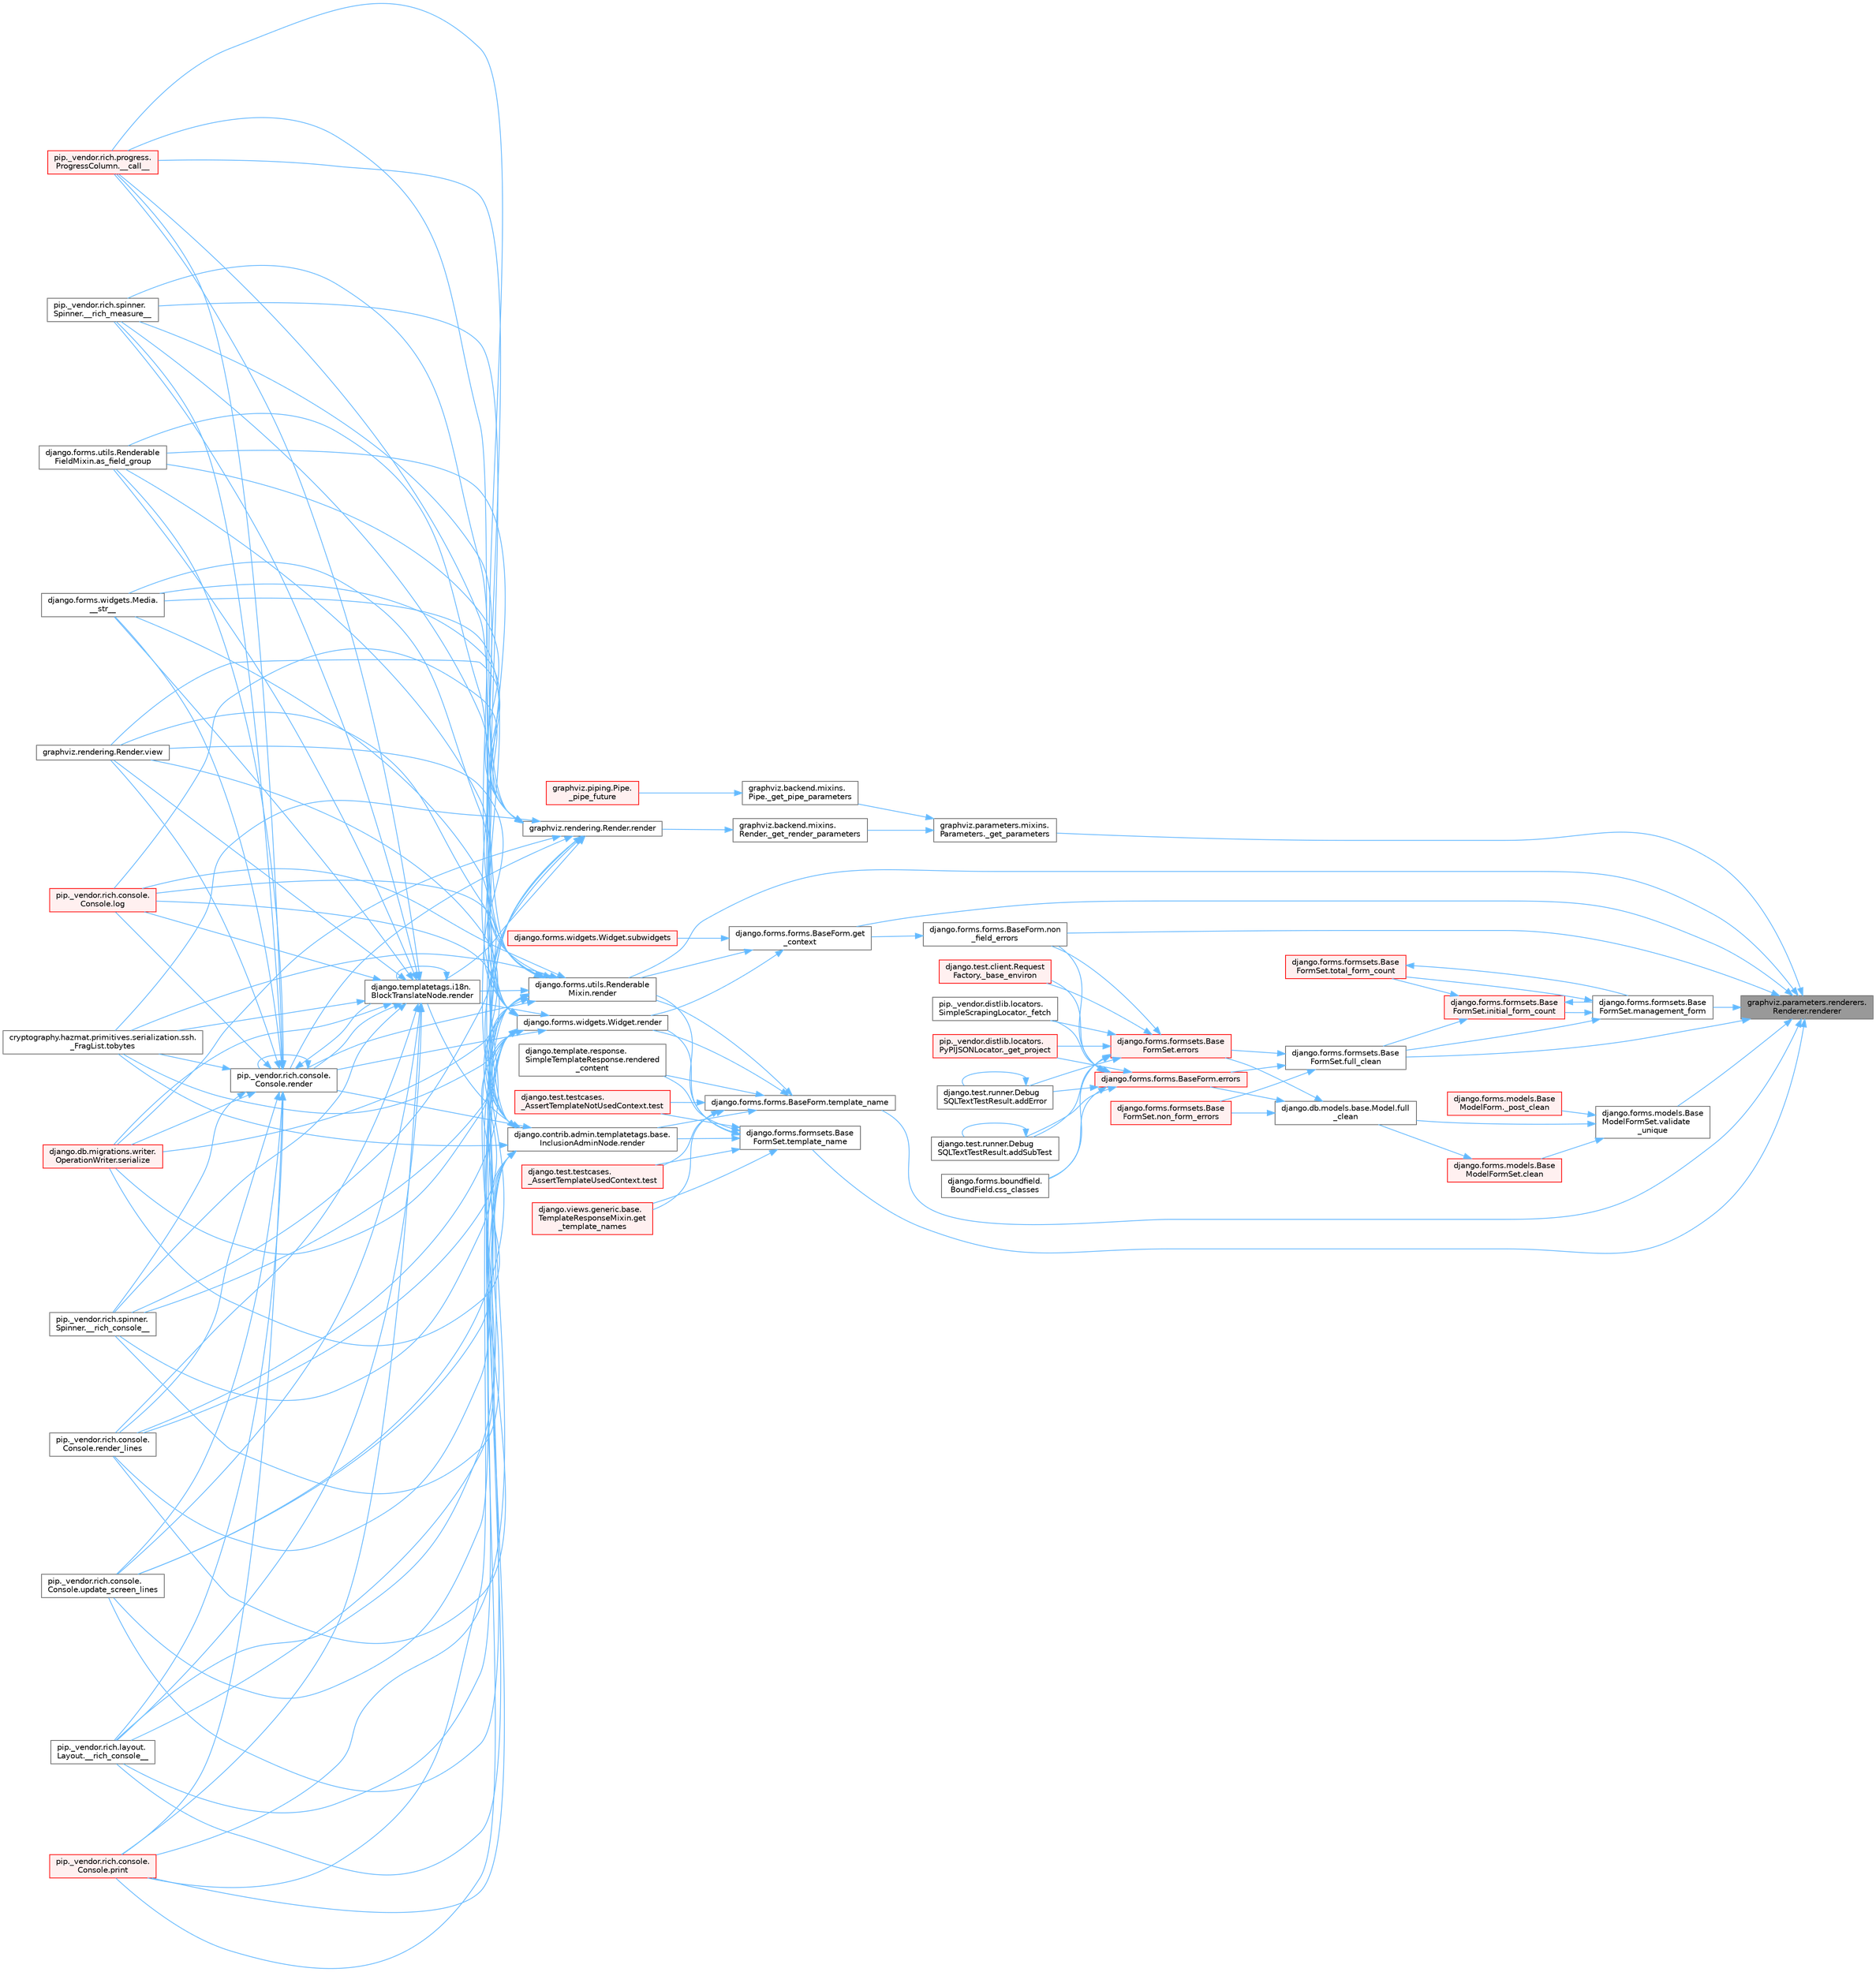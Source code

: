 digraph "graphviz.parameters.renderers.Renderer.renderer"
{
 // LATEX_PDF_SIZE
  bgcolor="transparent";
  edge [fontname=Helvetica,fontsize=10,labelfontname=Helvetica,labelfontsize=10];
  node [fontname=Helvetica,fontsize=10,shape=box,height=0.2,width=0.4];
  rankdir="RL";
  Node1 [id="Node000001",label="graphviz.parameters.renderers.\lRenderer.renderer",height=0.2,width=0.4,color="gray40", fillcolor="grey60", style="filled", fontcolor="black",tooltip=" "];
  Node1 -> Node2 [id="edge1_Node000001_Node000002",dir="back",color="steelblue1",style="solid",tooltip=" "];
  Node2 [id="Node000002",label="graphviz.parameters.mixins.\lParameters._get_parameters",height=0.2,width=0.4,color="grey40", fillcolor="white", style="filled",URL="$classgraphviz_1_1parameters_1_1mixins_1_1_parameters.html#afbdb3248258e4e956d5a7a5f70e60b27",tooltip=" "];
  Node2 -> Node3 [id="edge2_Node000002_Node000003",dir="back",color="steelblue1",style="solid",tooltip=" "];
  Node3 [id="Node000003",label="graphviz.backend.mixins.\lPipe._get_pipe_parameters",height=0.2,width=0.4,color="grey40", fillcolor="white", style="filled",URL="$classgraphviz_1_1backend_1_1mixins_1_1_pipe.html#a71c9b0c3410eae1975141f6c7774a1a0",tooltip=" "];
  Node3 -> Node4 [id="edge3_Node000003_Node000004",dir="back",color="steelblue1",style="solid",tooltip=" "];
  Node4 [id="Node000004",label="graphviz.piping.Pipe.\l_pipe_future",height=0.2,width=0.4,color="red", fillcolor="#FFF0F0", style="filled",URL="$classgraphviz_1_1piping_1_1_pipe.html#af8e945601764f6c1340dc13ff7606aab",tooltip=" "];
  Node2 -> Node10 [id="edge4_Node000002_Node000010",dir="back",color="steelblue1",style="solid",tooltip=" "];
  Node10 [id="Node000010",label="graphviz.backend.mixins.\lRender._get_render_parameters",height=0.2,width=0.4,color="grey40", fillcolor="white", style="filled",URL="$classgraphviz_1_1backend_1_1mixins_1_1_render.html#aedbcb99d10d2133f71d5f6671cbe257b",tooltip=" "];
  Node10 -> Node11 [id="edge5_Node000010_Node000011",dir="back",color="steelblue1",style="solid",tooltip=" "];
  Node11 [id="Node000011",label="graphviz.rendering.Render.render",height=0.2,width=0.4,color="grey40", fillcolor="white", style="filled",URL="$classgraphviz_1_1rendering_1_1_render.html#a0249d6538d64a6b59b1bed64d4636456",tooltip=" "];
  Node11 -> Node12 [id="edge6_Node000011_Node000012",dir="back",color="steelblue1",style="solid",tooltip=" "];
  Node12 [id="Node000012",label="pip._vendor.rich.progress.\lProgressColumn.__call__",height=0.2,width=0.4,color="red", fillcolor="#FFF0F0", style="filled",URL="$classpip_1_1__vendor_1_1rich_1_1progress_1_1_progress_column.html#ae0c399be74222f949edb0fa5324cf6ea",tooltip=" "];
  Node11 -> Node15 [id="edge7_Node000011_Node000015",dir="back",color="steelblue1",style="solid",tooltip=" "];
  Node15 [id="Node000015",label="pip._vendor.rich.layout.\lLayout.__rich_console__",height=0.2,width=0.4,color="grey40", fillcolor="white", style="filled",URL="$classpip_1_1__vendor_1_1rich_1_1layout_1_1_layout.html#ac39cb3d17d2b0324ee1b0dada41a3ebd",tooltip=" "];
  Node11 -> Node16 [id="edge8_Node000011_Node000016",dir="back",color="steelblue1",style="solid",tooltip=" "];
  Node16 [id="Node000016",label="pip._vendor.rich.spinner.\lSpinner.__rich_console__",height=0.2,width=0.4,color="grey40", fillcolor="white", style="filled",URL="$classpip_1_1__vendor_1_1rich_1_1spinner_1_1_spinner.html#a6883d8dced19ac48d4dfc74f776357fd",tooltip=" "];
  Node11 -> Node17 [id="edge9_Node000011_Node000017",dir="back",color="steelblue1",style="solid",tooltip=" "];
  Node17 [id="Node000017",label="pip._vendor.rich.spinner.\lSpinner.__rich_measure__",height=0.2,width=0.4,color="grey40", fillcolor="white", style="filled",URL="$classpip_1_1__vendor_1_1rich_1_1spinner_1_1_spinner.html#a89745682c823c44a31bae8e8d07869f5",tooltip=" "];
  Node11 -> Node18 [id="edge10_Node000011_Node000018",dir="back",color="steelblue1",style="solid",tooltip=" "];
  Node18 [id="Node000018",label="django.forms.widgets.Media.\l__str__",height=0.2,width=0.4,color="grey40", fillcolor="white", style="filled",URL="$classdjango_1_1forms_1_1widgets_1_1_media.html#ae1651710548a7d9f14f036d035012d21",tooltip=" "];
  Node11 -> Node19 [id="edge11_Node000011_Node000019",dir="back",color="steelblue1",style="solid",tooltip=" "];
  Node19 [id="Node000019",label="django.forms.utils.Renderable\lFieldMixin.as_field_group",height=0.2,width=0.4,color="grey40", fillcolor="white", style="filled",URL="$classdjango_1_1forms_1_1utils_1_1_renderable_field_mixin.html#a1e9a1b4f790ea694431554267fd5d74c",tooltip=" "];
  Node11 -> Node20 [id="edge12_Node000011_Node000020",dir="back",color="steelblue1",style="solid",tooltip=" "];
  Node20 [id="Node000020",label="pip._vendor.rich.console.\lConsole.log",height=0.2,width=0.4,color="red", fillcolor="#FFF0F0", style="filled",URL="$classpip_1_1__vendor_1_1rich_1_1console_1_1_console.html#af9c77e39f9413fc2b134c60cfa23b0f1",tooltip=" "];
  Node11 -> Node441 [id="edge13_Node000011_Node000441",dir="back",color="steelblue1",style="solid",tooltip=" "];
  Node441 [id="Node000441",label="pip._vendor.rich.console.\lConsole.print",height=0.2,width=0.4,color="red", fillcolor="#FFF0F0", style="filled",URL="$classpip_1_1__vendor_1_1rich_1_1console_1_1_console.html#af954370cdbb49236b597f2c11064549d",tooltip=" "];
  Node11 -> Node909 [id="edge14_Node000011_Node000909",dir="back",color="steelblue1",style="solid",tooltip=" "];
  Node909 [id="Node000909",label="django.templatetags.i18n.\lBlockTranslateNode.render",height=0.2,width=0.4,color="grey40", fillcolor="white", style="filled",URL="$classdjango_1_1templatetags_1_1i18n_1_1_block_translate_node.html#aaf05bebfd02c1c4b676387ada0357832",tooltip=" "];
  Node909 -> Node12 [id="edge15_Node000909_Node000012",dir="back",color="steelblue1",style="solid",tooltip=" "];
  Node909 -> Node15 [id="edge16_Node000909_Node000015",dir="back",color="steelblue1",style="solid",tooltip=" "];
  Node909 -> Node16 [id="edge17_Node000909_Node000016",dir="back",color="steelblue1",style="solid",tooltip=" "];
  Node909 -> Node17 [id="edge18_Node000909_Node000017",dir="back",color="steelblue1",style="solid",tooltip=" "];
  Node909 -> Node18 [id="edge19_Node000909_Node000018",dir="back",color="steelblue1",style="solid",tooltip=" "];
  Node909 -> Node19 [id="edge20_Node000909_Node000019",dir="back",color="steelblue1",style="solid",tooltip=" "];
  Node909 -> Node20 [id="edge21_Node000909_Node000020",dir="back",color="steelblue1",style="solid",tooltip=" "];
  Node909 -> Node441 [id="edge22_Node000909_Node000441",dir="back",color="steelblue1",style="solid",tooltip=" "];
  Node909 -> Node909 [id="edge23_Node000909_Node000909",dir="back",color="steelblue1",style="solid",tooltip=" "];
  Node909 -> Node910 [id="edge24_Node000909_Node000910",dir="back",color="steelblue1",style="solid",tooltip=" "];
  Node910 [id="Node000910",label="pip._vendor.rich.console.\lConsole.render",height=0.2,width=0.4,color="grey40", fillcolor="white", style="filled",URL="$classpip_1_1__vendor_1_1rich_1_1console_1_1_console.html#a9551b8254c573105adde80622393a938",tooltip=" "];
  Node910 -> Node12 [id="edge25_Node000910_Node000012",dir="back",color="steelblue1",style="solid",tooltip=" "];
  Node910 -> Node15 [id="edge26_Node000910_Node000015",dir="back",color="steelblue1",style="solid",tooltip=" "];
  Node910 -> Node16 [id="edge27_Node000910_Node000016",dir="back",color="steelblue1",style="solid",tooltip=" "];
  Node910 -> Node17 [id="edge28_Node000910_Node000017",dir="back",color="steelblue1",style="solid",tooltip=" "];
  Node910 -> Node18 [id="edge29_Node000910_Node000018",dir="back",color="steelblue1",style="solid",tooltip=" "];
  Node910 -> Node19 [id="edge30_Node000910_Node000019",dir="back",color="steelblue1",style="solid",tooltip=" "];
  Node910 -> Node20 [id="edge31_Node000910_Node000020",dir="back",color="steelblue1",style="solid",tooltip=" "];
  Node910 -> Node441 [id="edge32_Node000910_Node000441",dir="back",color="steelblue1",style="solid",tooltip=" "];
  Node910 -> Node909 [id="edge33_Node000910_Node000909",dir="back",color="steelblue1",style="solid",tooltip=" "];
  Node910 -> Node910 [id="edge34_Node000910_Node000910",dir="back",color="steelblue1",style="solid",tooltip=" "];
  Node910 -> Node911 [id="edge35_Node000910_Node000911",dir="back",color="steelblue1",style="solid",tooltip=" "];
  Node911 [id="Node000911",label="pip._vendor.rich.console.\lConsole.render_lines",height=0.2,width=0.4,color="grey40", fillcolor="white", style="filled",URL="$classpip_1_1__vendor_1_1rich_1_1console_1_1_console.html#a5818808a49db20c5bee6986425f96f14",tooltip=" "];
  Node910 -> Node912 [id="edge36_Node000910_Node000912",dir="back",color="steelblue1",style="solid",tooltip=" "];
  Node912 [id="Node000912",label="django.db.migrations.writer.\lOperationWriter.serialize",height=0.2,width=0.4,color="red", fillcolor="#FFF0F0", style="filled",URL="$classdjango_1_1db_1_1migrations_1_1writer_1_1_operation_writer.html#a866e8d13e1c54a35d74e9a6b0383b2f8",tooltip=" "];
  Node910 -> Node1254 [id="edge37_Node000910_Node001254",dir="back",color="steelblue1",style="solid",tooltip=" "];
  Node1254 [id="Node001254",label="cryptography.hazmat.primitives.serialization.ssh.\l_FragList.tobytes",height=0.2,width=0.4,color="grey40", fillcolor="white", style="filled",URL="$classcryptography_1_1hazmat_1_1primitives_1_1serialization_1_1ssh_1_1___frag_list.html#a195dd4e7c741624829a13af53fa3de38",tooltip=" "];
  Node910 -> Node1255 [id="edge38_Node000910_Node001255",dir="back",color="steelblue1",style="solid",tooltip=" "];
  Node1255 [id="Node001255",label="pip._vendor.rich.console.\lConsole.update_screen_lines",height=0.2,width=0.4,color="grey40", fillcolor="white", style="filled",URL="$classpip_1_1__vendor_1_1rich_1_1console_1_1_console.html#a21cfe5af86ec7533f23d45fe2969817e",tooltip=" "];
  Node910 -> Node1256 [id="edge39_Node000910_Node001256",dir="back",color="steelblue1",style="solid",tooltip=" "];
  Node1256 [id="Node001256",label="graphviz.rendering.Render.view",height=0.2,width=0.4,color="grey40", fillcolor="white", style="filled",URL="$classgraphviz_1_1rendering_1_1_render.html#a53169c422996b9a7e92b5580c13914e2",tooltip=" "];
  Node909 -> Node911 [id="edge40_Node000909_Node000911",dir="back",color="steelblue1",style="solid",tooltip=" "];
  Node909 -> Node912 [id="edge41_Node000909_Node000912",dir="back",color="steelblue1",style="solid",tooltip=" "];
  Node909 -> Node1254 [id="edge42_Node000909_Node001254",dir="back",color="steelblue1",style="solid",tooltip=" "];
  Node909 -> Node1255 [id="edge43_Node000909_Node001255",dir="back",color="steelblue1",style="solid",tooltip=" "];
  Node909 -> Node1256 [id="edge44_Node000909_Node001256",dir="back",color="steelblue1",style="solid",tooltip=" "];
  Node11 -> Node910 [id="edge45_Node000011_Node000910",dir="back",color="steelblue1",style="solid",tooltip=" "];
  Node11 -> Node911 [id="edge46_Node000011_Node000911",dir="back",color="steelblue1",style="solid",tooltip=" "];
  Node11 -> Node912 [id="edge47_Node000011_Node000912",dir="back",color="steelblue1",style="solid",tooltip=" "];
  Node11 -> Node1254 [id="edge48_Node000011_Node001254",dir="back",color="steelblue1",style="solid",tooltip=" "];
  Node11 -> Node1255 [id="edge49_Node000011_Node001255",dir="back",color="steelblue1",style="solid",tooltip=" "];
  Node11 -> Node1256 [id="edge50_Node000011_Node001256",dir="back",color="steelblue1",style="solid",tooltip=" "];
  Node1 -> Node706 [id="edge51_Node000001_Node000706",dir="back",color="steelblue1",style="solid",tooltip=" "];
  Node706 [id="Node000706",label="django.forms.formsets.Base\lFormSet.full_clean",height=0.2,width=0.4,color="grey40", fillcolor="white", style="filled",URL="$classdjango_1_1forms_1_1formsets_1_1_base_form_set.html#aa475bdb58853c14bfcd93bd7b494e3b1",tooltip=" "];
  Node706 -> Node593 [id="edge52_Node000706_Node000593",dir="back",color="steelblue1",style="solid",tooltip=" "];
  Node593 [id="Node000593",label="django.forms.forms.BaseForm.errors",height=0.2,width=0.4,color="red", fillcolor="#FFF0F0", style="filled",URL="$classdjango_1_1forms_1_1forms_1_1_base_form.html#aca47cb75eb6c321d1c429b33eca94d49",tooltip=" "];
  Node593 -> Node594 [id="edge53_Node000593_Node000594",dir="back",color="steelblue1",style="solid",tooltip=" "];
  Node594 [id="Node000594",label="django.test.client.Request\lFactory._base_environ",height=0.2,width=0.4,color="red", fillcolor="#FFF0F0", style="filled",URL="$classdjango_1_1test_1_1client_1_1_request_factory.html#ab650654b992f4e9fc9e30bd0442973c1",tooltip=" "];
  Node593 -> Node634 [id="edge54_Node000593_Node000634",dir="back",color="steelblue1",style="solid",tooltip=" "];
  Node634 [id="Node000634",label="pip._vendor.distlib.locators.\lSimpleScrapingLocator._fetch",height=0.2,width=0.4,color="grey40", fillcolor="white", style="filled",URL="$classpip_1_1__vendor_1_1distlib_1_1locators_1_1_simple_scraping_locator.html#a72156eb8243de03d8881db3caaa60b8c",tooltip=" "];
  Node593 -> Node635 [id="edge55_Node000593_Node000635",dir="back",color="steelblue1",style="solid",tooltip=" "];
  Node635 [id="Node000635",label="pip._vendor.distlib.locators.\lPyPIJSONLocator._get_project",height=0.2,width=0.4,color="red", fillcolor="#FFF0F0", style="filled",URL="$classpip_1_1__vendor_1_1distlib_1_1locators_1_1_py_p_i_j_s_o_n_locator.html#ab5b95d18130e47c0bedca04d7b010bf6",tooltip=" "];
  Node593 -> Node1794 [id="edge56_Node000593_Node001794",dir="back",color="steelblue1",style="solid",tooltip=" "];
  Node1794 [id="Node001794",label="django.test.runner.Debug\lSQLTextTestResult.addError",height=0.2,width=0.4,color="grey40", fillcolor="white", style="filled",URL="$classdjango_1_1test_1_1runner_1_1_debug_s_q_l_text_test_result.html#a398c116f3b7d25563a21e81178271a8a",tooltip=" "];
  Node1794 -> Node1794 [id="edge57_Node001794_Node001794",dir="back",color="steelblue1",style="solid",tooltip=" "];
  Node593 -> Node1795 [id="edge58_Node000593_Node001795",dir="back",color="steelblue1",style="solid",tooltip=" "];
  Node1795 [id="Node001795",label="django.test.runner.Debug\lSQLTextTestResult.addSubTest",height=0.2,width=0.4,color="grey40", fillcolor="white", style="filled",URL="$classdjango_1_1test_1_1runner_1_1_debug_s_q_l_text_test_result.html#a65bae0538566d8bc532c972340744b1e",tooltip=" "];
  Node1795 -> Node1795 [id="edge59_Node001795_Node001795",dir="back",color="steelblue1",style="solid",tooltip=" "];
  Node593 -> Node1796 [id="edge60_Node000593_Node001796",dir="back",color="steelblue1",style="solid",tooltip=" "];
  Node1796 [id="Node001796",label="django.forms.boundfield.\lBoundField.css_classes",height=0.2,width=0.4,color="grey40", fillcolor="white", style="filled",URL="$classdjango_1_1forms_1_1boundfield_1_1_bound_field.html#a19d289ef3598c412a0fee978458875bc",tooltip=" "];
  Node593 -> Node1801 [id="edge61_Node000593_Node001801",dir="back",color="steelblue1",style="solid",tooltip=" "];
  Node1801 [id="Node001801",label="django.forms.forms.BaseForm.non\l_field_errors",height=0.2,width=0.4,color="grey40", fillcolor="white", style="filled",URL="$classdjango_1_1forms_1_1forms_1_1_base_form.html#a713be7c8d25008cf58c90916cb682447",tooltip=" "];
  Node1801 -> Node1802 [id="edge62_Node001801_Node001802",dir="back",color="steelblue1",style="solid",tooltip=" "];
  Node1802 [id="Node001802",label="django.forms.forms.BaseForm.get\l_context",height=0.2,width=0.4,color="grey40", fillcolor="white", style="filled",URL="$classdjango_1_1forms_1_1forms_1_1_base_form.html#a7aceedfdbb15133ac8342eac420e8dcb",tooltip=" "];
  Node1802 -> Node1803 [id="edge63_Node001802_Node001803",dir="back",color="steelblue1",style="solid",tooltip=" "];
  Node1803 [id="Node001803",label="django.forms.utils.Renderable\lMixin.render",height=0.2,width=0.4,color="grey40", fillcolor="white", style="filled",URL="$classdjango_1_1forms_1_1utils_1_1_renderable_mixin.html#acdc73a3b1da7190ea3c6e0e2cb22e297",tooltip=" "];
  Node1803 -> Node12 [id="edge64_Node001803_Node000012",dir="back",color="steelblue1",style="solid",tooltip=" "];
  Node1803 -> Node15 [id="edge65_Node001803_Node000015",dir="back",color="steelblue1",style="solid",tooltip=" "];
  Node1803 -> Node16 [id="edge66_Node001803_Node000016",dir="back",color="steelblue1",style="solid",tooltip=" "];
  Node1803 -> Node17 [id="edge67_Node001803_Node000017",dir="back",color="steelblue1",style="solid",tooltip=" "];
  Node1803 -> Node18 [id="edge68_Node001803_Node000018",dir="back",color="steelblue1",style="solid",tooltip=" "];
  Node1803 -> Node19 [id="edge69_Node001803_Node000019",dir="back",color="steelblue1",style="solid",tooltip=" "];
  Node1803 -> Node20 [id="edge70_Node001803_Node000020",dir="back",color="steelblue1",style="solid",tooltip=" "];
  Node1803 -> Node441 [id="edge71_Node001803_Node000441",dir="back",color="steelblue1",style="solid",tooltip=" "];
  Node1803 -> Node909 [id="edge72_Node001803_Node000909",dir="back",color="steelblue1",style="solid",tooltip=" "];
  Node1803 -> Node910 [id="edge73_Node001803_Node000910",dir="back",color="steelblue1",style="solid",tooltip=" "];
  Node1803 -> Node911 [id="edge74_Node001803_Node000911",dir="back",color="steelblue1",style="solid",tooltip=" "];
  Node1803 -> Node912 [id="edge75_Node001803_Node000912",dir="back",color="steelblue1",style="solid",tooltip=" "];
  Node1803 -> Node1254 [id="edge76_Node001803_Node001254",dir="back",color="steelblue1",style="solid",tooltip=" "];
  Node1803 -> Node1255 [id="edge77_Node001803_Node001255",dir="back",color="steelblue1",style="solid",tooltip=" "];
  Node1803 -> Node1256 [id="edge78_Node001803_Node001256",dir="back",color="steelblue1",style="solid",tooltip=" "];
  Node1802 -> Node908 [id="edge79_Node001802_Node000908",dir="back",color="steelblue1",style="solid",tooltip=" "];
  Node908 [id="Node000908",label="django.forms.widgets.Widget.render",height=0.2,width=0.4,color="grey40", fillcolor="white", style="filled",URL="$classdjango_1_1forms_1_1widgets_1_1_widget.html#a972266d3972b64c404467dea8d6e2809",tooltip=" "];
  Node908 -> Node12 [id="edge80_Node000908_Node000012",dir="back",color="steelblue1",style="solid",tooltip=" "];
  Node908 -> Node15 [id="edge81_Node000908_Node000015",dir="back",color="steelblue1",style="solid",tooltip=" "];
  Node908 -> Node16 [id="edge82_Node000908_Node000016",dir="back",color="steelblue1",style="solid",tooltip=" "];
  Node908 -> Node17 [id="edge83_Node000908_Node000017",dir="back",color="steelblue1",style="solid",tooltip=" "];
  Node908 -> Node18 [id="edge84_Node000908_Node000018",dir="back",color="steelblue1",style="solid",tooltip=" "];
  Node908 -> Node19 [id="edge85_Node000908_Node000019",dir="back",color="steelblue1",style="solid",tooltip=" "];
  Node908 -> Node20 [id="edge86_Node000908_Node000020",dir="back",color="steelblue1",style="solid",tooltip=" "];
  Node908 -> Node441 [id="edge87_Node000908_Node000441",dir="back",color="steelblue1",style="solid",tooltip=" "];
  Node908 -> Node909 [id="edge88_Node000908_Node000909",dir="back",color="steelblue1",style="solid",tooltip=" "];
  Node908 -> Node910 [id="edge89_Node000908_Node000910",dir="back",color="steelblue1",style="solid",tooltip=" "];
  Node908 -> Node911 [id="edge90_Node000908_Node000911",dir="back",color="steelblue1",style="solid",tooltip=" "];
  Node908 -> Node912 [id="edge91_Node000908_Node000912",dir="back",color="steelblue1",style="solid",tooltip=" "];
  Node908 -> Node1254 [id="edge92_Node000908_Node001254",dir="back",color="steelblue1",style="solid",tooltip=" "];
  Node908 -> Node1255 [id="edge93_Node000908_Node001255",dir="back",color="steelblue1",style="solid",tooltip=" "];
  Node908 -> Node1256 [id="edge94_Node000908_Node001256",dir="back",color="steelblue1",style="solid",tooltip=" "];
  Node1802 -> Node1804 [id="edge95_Node001802_Node001804",dir="back",color="steelblue1",style="solid",tooltip=" "];
  Node1804 [id="Node001804",label="django.forms.widgets.Widget.subwidgets",height=0.2,width=0.4,color="red", fillcolor="#FFF0F0", style="filled",URL="$classdjango_1_1forms_1_1widgets_1_1_widget.html#aa7150e1ff3facbcd2285e01e96169f08",tooltip=" "];
  Node706 -> Node633 [id="edge96_Node000706_Node000633",dir="back",color="steelblue1",style="solid",tooltip=" "];
  Node633 [id="Node000633",label="django.forms.formsets.Base\lFormSet.errors",height=0.2,width=0.4,color="red", fillcolor="#FFF0F0", style="filled",URL="$classdjango_1_1forms_1_1formsets_1_1_base_form_set.html#a9e249e2240c3ae2775249e3d3da42020",tooltip=" "];
  Node633 -> Node594 [id="edge97_Node000633_Node000594",dir="back",color="steelblue1",style="solid",tooltip=" "];
  Node633 -> Node634 [id="edge98_Node000633_Node000634",dir="back",color="steelblue1",style="solid",tooltip=" "];
  Node633 -> Node635 [id="edge99_Node000633_Node000635",dir="back",color="steelblue1",style="solid",tooltip=" "];
  Node633 -> Node1794 [id="edge100_Node000633_Node001794",dir="back",color="steelblue1",style="solid",tooltip=" "];
  Node633 -> Node1795 [id="edge101_Node000633_Node001795",dir="back",color="steelblue1",style="solid",tooltip=" "];
  Node633 -> Node1796 [id="edge102_Node000633_Node001796",dir="back",color="steelblue1",style="solid",tooltip=" "];
  Node633 -> Node1801 [id="edge103_Node000633_Node001801",dir="back",color="steelblue1",style="solid",tooltip=" "];
  Node706 -> Node707 [id="edge104_Node000706_Node000707",dir="back",color="steelblue1",style="solid",tooltip=" "];
  Node707 [id="Node000707",label="django.forms.formsets.Base\lFormSet.non_form_errors",height=0.2,width=0.4,color="red", fillcolor="#FFF0F0", style="filled",URL="$classdjango_1_1forms_1_1formsets_1_1_base_form_set.html#a8b499fb5fdd72c59134bf40aeac2de3c",tooltip=" "];
  Node1 -> Node1802 [id="edge105_Node000001_Node001802",dir="back",color="steelblue1",style="solid",tooltip=" "];
  Node1 -> Node1923 [id="edge106_Node000001_Node001923",dir="back",color="steelblue1",style="solid",tooltip=" "];
  Node1923 [id="Node001923",label="django.forms.formsets.Base\lFormSet.management_form",height=0.2,width=0.4,color="grey40", fillcolor="white", style="filled",URL="$classdjango_1_1forms_1_1formsets_1_1_base_form_set.html#a4fca1fb0745bdade6e7a259744b90d94",tooltip=" "];
  Node1923 -> Node706 [id="edge107_Node001923_Node000706",dir="back",color="steelblue1",style="solid",tooltip=" "];
  Node1923 -> Node1921 [id="edge108_Node001923_Node001921",dir="back",color="steelblue1",style="solid",tooltip=" "];
  Node1921 [id="Node001921",label="django.forms.formsets.Base\lFormSet.initial_form_count",height=0.2,width=0.4,color="red", fillcolor="#FFF0F0", style="filled",URL="$classdjango_1_1forms_1_1formsets_1_1_base_form_set.html#ac69af218aef466f57271c03f8406077e",tooltip=" "];
  Node1921 -> Node706 [id="edge109_Node001921_Node000706",dir="back",color="steelblue1",style="solid",tooltip=" "];
  Node1921 -> Node1923 [id="edge110_Node001921_Node001923",dir="back",color="steelblue1",style="solid",tooltip=" "];
  Node1921 -> Node1924 [id="edge111_Node001921_Node001924",dir="back",color="steelblue1",style="solid",tooltip=" "];
  Node1924 [id="Node001924",label="django.forms.formsets.Base\lFormSet.total_form_count",height=0.2,width=0.4,color="red", fillcolor="#FFF0F0", style="filled",URL="$classdjango_1_1forms_1_1formsets_1_1_base_form_set.html#a6f385fb1509469e7b3071b42ad2dc945",tooltip=" "];
  Node1924 -> Node1923 [id="edge112_Node001924_Node001923",dir="back",color="steelblue1",style="solid",tooltip=" "];
  Node1923 -> Node1924 [id="edge113_Node001923_Node001924",dir="back",color="steelblue1",style="solid",tooltip=" "];
  Node1 -> Node1801 [id="edge114_Node000001_Node001801",dir="back",color="steelblue1",style="solid",tooltip=" "];
  Node1 -> Node1803 [id="edge115_Node000001_Node001803",dir="back",color="steelblue1",style="solid",tooltip=" "];
  Node1 -> Node3179 [id="edge116_Node000001_Node003179",dir="back",color="steelblue1",style="solid",tooltip=" "];
  Node3179 [id="Node003179",label="django.forms.forms.BaseForm.template_name",height=0.2,width=0.4,color="grey40", fillcolor="white", style="filled",URL="$classdjango_1_1forms_1_1forms_1_1_base_form.html#a4f6bdb4db5f4d1586b8d6d8bd51e24af",tooltip=" "];
  Node3179 -> Node2662 [id="edge117_Node003179_Node002662",dir="back",color="steelblue1",style="solid",tooltip=" "];
  Node2662 [id="Node002662",label="django.views.generic.base.\lTemplateResponseMixin.get\l_template_names",height=0.2,width=0.4,color="red", fillcolor="#FFF0F0", style="filled",URL="$classdjango_1_1views_1_1generic_1_1base_1_1_template_response_mixin.html#a01e86f80f6149ac9356850cbeba9bd22",tooltip=" "];
  Node3179 -> Node2664 [id="edge118_Node003179_Node002664",dir="back",color="steelblue1",style="solid",tooltip=" "];
  Node2664 [id="Node002664",label="django.contrib.admin.templatetags.base.\lInclusionAdminNode.render",height=0.2,width=0.4,color="grey40", fillcolor="white", style="filled",URL="$classdjango_1_1contrib_1_1admin_1_1templatetags_1_1base_1_1_inclusion_admin_node.html#a5c909e3c155bf5e7736cc82df0006cda",tooltip=" "];
  Node2664 -> Node12 [id="edge119_Node002664_Node000012",dir="back",color="steelblue1",style="solid",tooltip=" "];
  Node2664 -> Node15 [id="edge120_Node002664_Node000015",dir="back",color="steelblue1",style="solid",tooltip=" "];
  Node2664 -> Node16 [id="edge121_Node002664_Node000016",dir="back",color="steelblue1",style="solid",tooltip=" "];
  Node2664 -> Node17 [id="edge122_Node002664_Node000017",dir="back",color="steelblue1",style="solid",tooltip=" "];
  Node2664 -> Node18 [id="edge123_Node002664_Node000018",dir="back",color="steelblue1",style="solid",tooltip=" "];
  Node2664 -> Node19 [id="edge124_Node002664_Node000019",dir="back",color="steelblue1",style="solid",tooltip=" "];
  Node2664 -> Node20 [id="edge125_Node002664_Node000020",dir="back",color="steelblue1",style="solid",tooltip=" "];
  Node2664 -> Node441 [id="edge126_Node002664_Node000441",dir="back",color="steelblue1",style="solid",tooltip=" "];
  Node2664 -> Node909 [id="edge127_Node002664_Node000909",dir="back",color="steelblue1",style="solid",tooltip=" "];
  Node2664 -> Node910 [id="edge128_Node002664_Node000910",dir="back",color="steelblue1",style="solid",tooltip=" "];
  Node2664 -> Node911 [id="edge129_Node002664_Node000911",dir="back",color="steelblue1",style="solid",tooltip=" "];
  Node2664 -> Node912 [id="edge130_Node002664_Node000912",dir="back",color="steelblue1",style="solid",tooltip=" "];
  Node2664 -> Node1254 [id="edge131_Node002664_Node001254",dir="back",color="steelblue1",style="solid",tooltip=" "];
  Node2664 -> Node1255 [id="edge132_Node002664_Node001255",dir="back",color="steelblue1",style="solid",tooltip=" "];
  Node2664 -> Node1256 [id="edge133_Node002664_Node001256",dir="back",color="steelblue1",style="solid",tooltip=" "];
  Node3179 -> Node1803 [id="edge134_Node003179_Node001803",dir="back",color="steelblue1",style="solid",tooltip=" "];
  Node3179 -> Node908 [id="edge135_Node003179_Node000908",dir="back",color="steelblue1",style="solid",tooltip=" "];
  Node3179 -> Node2665 [id="edge136_Node003179_Node002665",dir="back",color="steelblue1",style="solid",tooltip=" "];
  Node2665 [id="Node002665",label="django.template.response.\lSimpleTemplateResponse.rendered\l_content",height=0.2,width=0.4,color="grey40", fillcolor="white", style="filled",URL="$classdjango_1_1template_1_1response_1_1_simple_template_response.html#a5d236d7cdbadc9b328dd27fb204b8bd1",tooltip=" "];
  Node3179 -> Node2666 [id="edge137_Node003179_Node002666",dir="back",color="steelblue1",style="solid",tooltip=" "];
  Node2666 [id="Node002666",label="django.test.testcases.\l_AssertTemplateNotUsedContext.test",height=0.2,width=0.4,color="red", fillcolor="#FFF0F0", style="filled",URL="$classdjango_1_1test_1_1testcases_1_1___assert_template_not_used_context.html#a997334b785d10d7abf30802d4ac38a2d",tooltip=" "];
  Node3179 -> Node1257 [id="edge138_Node003179_Node001257",dir="back",color="steelblue1",style="solid",tooltip=" "];
  Node1257 [id="Node001257",label="django.test.testcases.\l_AssertTemplateUsedContext.test",height=0.2,width=0.4,color="red", fillcolor="#FFF0F0", style="filled",URL="$classdjango_1_1test_1_1testcases_1_1___assert_template_used_context.html#a4976e82d5cfd983903b21ec58341688b",tooltip=" "];
  Node1 -> Node3180 [id="edge139_Node000001_Node003180",dir="back",color="steelblue1",style="solid",tooltip=" "];
  Node3180 [id="Node003180",label="django.forms.formsets.Base\lFormSet.template_name",height=0.2,width=0.4,color="grey40", fillcolor="white", style="filled",URL="$classdjango_1_1forms_1_1formsets_1_1_base_form_set.html#a105d47b340d2e654f960caf9f77e5c78",tooltip=" "];
  Node3180 -> Node2662 [id="edge140_Node003180_Node002662",dir="back",color="steelblue1",style="solid",tooltip=" "];
  Node3180 -> Node2664 [id="edge141_Node003180_Node002664",dir="back",color="steelblue1",style="solid",tooltip=" "];
  Node3180 -> Node1803 [id="edge142_Node003180_Node001803",dir="back",color="steelblue1",style="solid",tooltip=" "];
  Node3180 -> Node908 [id="edge143_Node003180_Node000908",dir="back",color="steelblue1",style="solid",tooltip=" "];
  Node3180 -> Node2665 [id="edge144_Node003180_Node002665",dir="back",color="steelblue1",style="solid",tooltip=" "];
  Node3180 -> Node2666 [id="edge145_Node003180_Node002666",dir="back",color="steelblue1",style="solid",tooltip=" "];
  Node3180 -> Node1257 [id="edge146_Node003180_Node001257",dir="back",color="steelblue1",style="solid",tooltip=" "];
  Node1 -> Node723 [id="edge147_Node000001_Node000723",dir="back",color="steelblue1",style="solid",tooltip=" "];
  Node723 [id="Node000723",label="django.forms.models.Base\lModelFormSet.validate\l_unique",height=0.2,width=0.4,color="grey40", fillcolor="white", style="filled",URL="$classdjango_1_1forms_1_1models_1_1_base_model_form_set.html#a0d01f97a86fd02a126b2fd51d02fd07d",tooltip=" "];
  Node723 -> Node592 [id="edge148_Node000723_Node000592",dir="back",color="steelblue1",style="solid",tooltip=" "];
  Node592 [id="Node000592",label="django.forms.models.Base\lModelForm._post_clean",height=0.2,width=0.4,color="red", fillcolor="#FFF0F0", style="filled",URL="$classdjango_1_1forms_1_1models_1_1_base_model_form.html#a83e1c0ea3ba97f3a496d07955d1bf124",tooltip=" "];
  Node723 -> Node724 [id="edge149_Node000723_Node000724",dir="back",color="steelblue1",style="solid",tooltip=" "];
  Node724 [id="Node000724",label="django.forms.models.Base\lModelFormSet.clean",height=0.2,width=0.4,color="red", fillcolor="#FFF0F0", style="filled",URL="$classdjango_1_1forms_1_1models_1_1_base_model_form_set.html#ad5d65e17ad34585bb486c82fe71e53d4",tooltip=" "];
  Node724 -> Node632 [id="edge150_Node000724_Node000632",dir="back",color="steelblue1",style="solid",tooltip=" "];
  Node632 [id="Node000632",label="django.db.models.base.Model.full\l_clean",height=0.2,width=0.4,color="grey40", fillcolor="white", style="filled",URL="$classdjango_1_1db_1_1models_1_1base_1_1_model.html#a2e68bd042bd3e52b086f8838eeaa416f",tooltip=" "];
  Node632 -> Node593 [id="edge151_Node000632_Node000593",dir="back",color="steelblue1",style="solid",tooltip=" "];
  Node632 -> Node633 [id="edge152_Node000632_Node000633",dir="back",color="steelblue1",style="solid",tooltip=" "];
  Node632 -> Node707 [id="edge153_Node000632_Node000707",dir="back",color="steelblue1",style="solid",tooltip=" "];
  Node723 -> Node632 [id="edge154_Node000723_Node000632",dir="back",color="steelblue1",style="solid",tooltip=" "];
}
